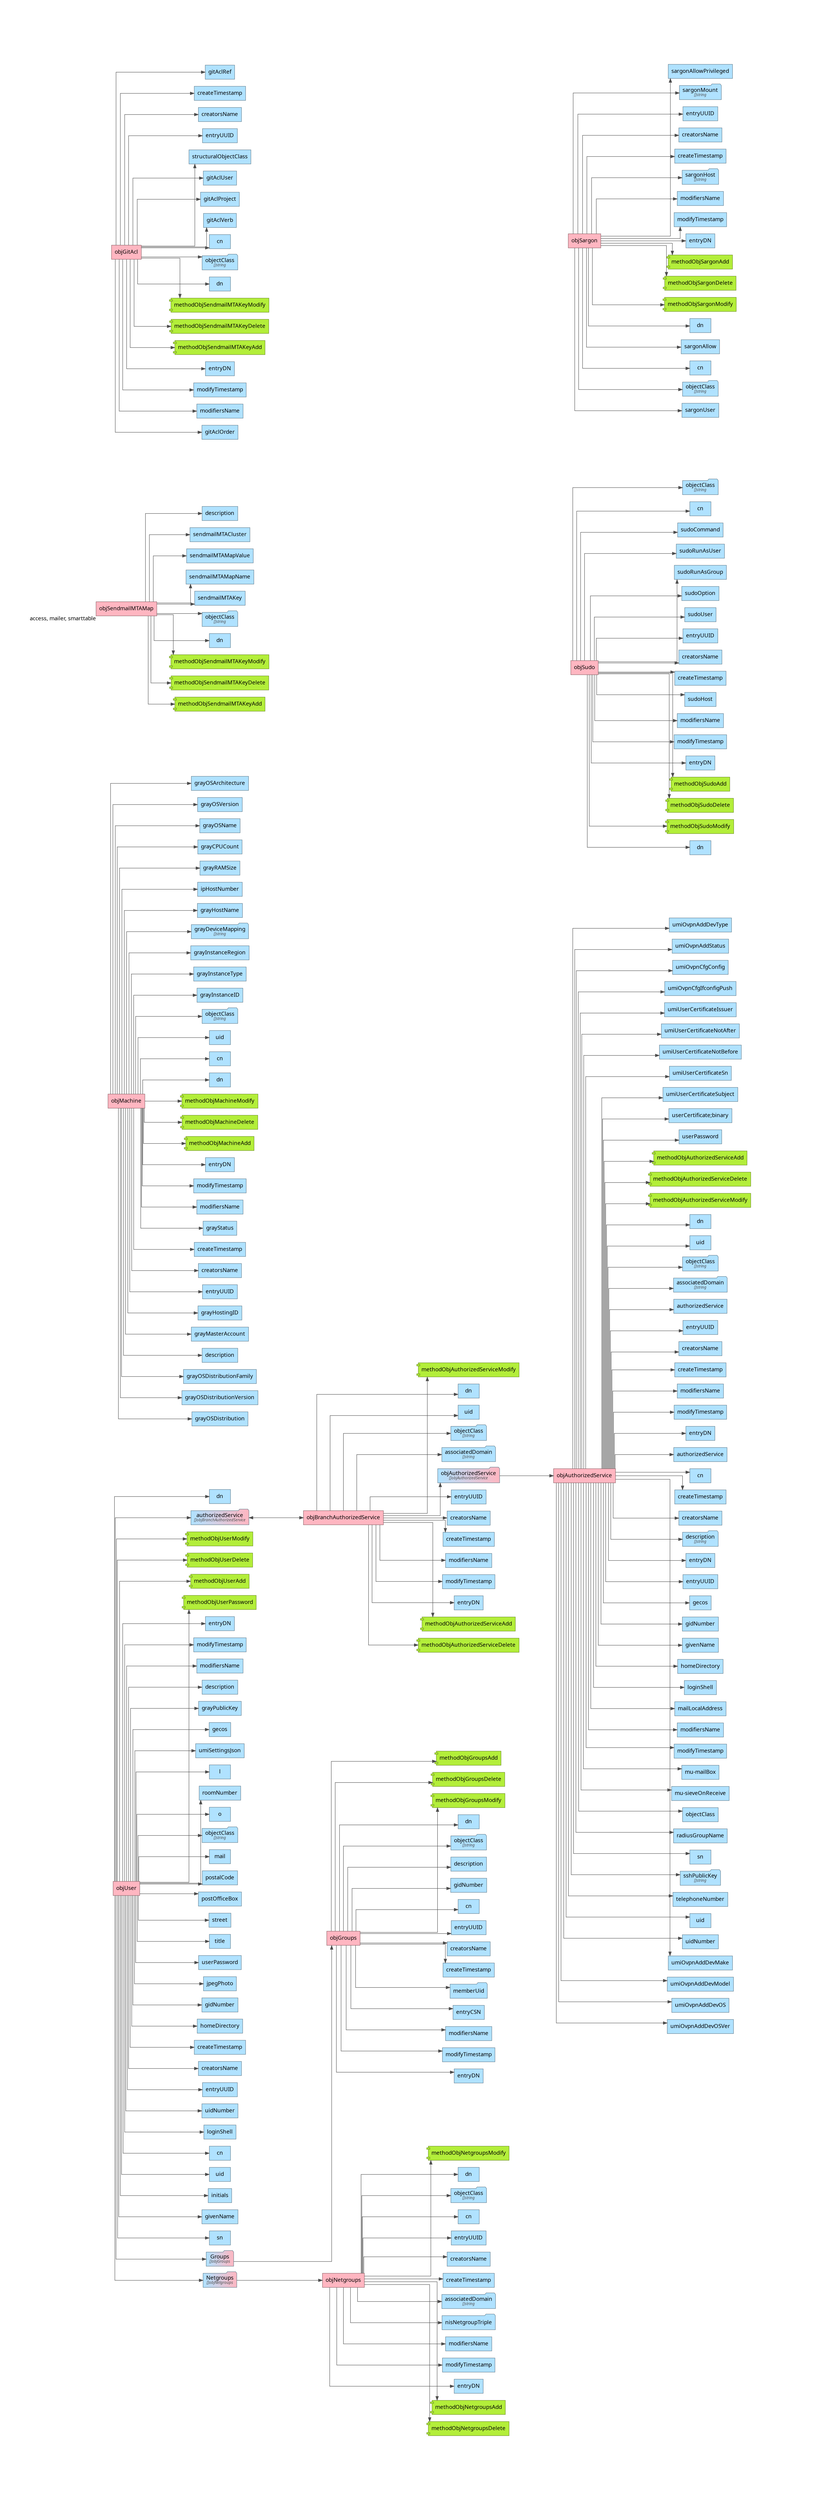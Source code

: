 # generated on: Mon, 26 Aug 2024 09:40:37 EEST
digraph BIBLICAL_GENEALOGY
{
	bgcolor="white";
	center="true"; 
	charset="utf8";
	concentrate="true";
	forcelabels="true";
	labeljust="r";
	margin="1.00,1.00"; 
	mclimit="99";
	# nodesep="0.25";
	ordering="out";
	outputorder="nodesfirst";
	rankdir="LR";
	# ranksep="0.2";
	ratio="fill";
	# searchsize="300";
	# size="33.1,46.8";
	splines="ortho";
	weight="2";
	
	graph [
	       #      fontsize="16",
	       labelloc="t",
	       labeljust="l",
	       label=""];
	#    node [ style="filled", fontname="Montserrat", fontsize="16" ];
	node [ shape="box", fillcolor="lightskyblue1", color="lightskyblue4", style="filled,solid", fontname="Input Mono", fontsize="14" ];
	edge [ color="gray30", arrowhead="normal", arrowtail="none", dir="both", style="solid", fontsize="14" ];
	
	# INDI
	
	# --- OBJECT USER
	"o0001" [ shape="box", fillcolor="lightpink", color="lightpink4", label="objUser", xlabel="" ];
	"m0001" [ shape="component", fillcolor="olivedrab2", color="olivedrab4", label="methodObjUserPassword", xlabel="" ];
	"m0002" [ shape="component", fillcolor="olivedrab2", color="olivedrab4", label="methodObjUserAdd", xlabel="" ];
	"m0003" [ shape="component", fillcolor="olivedrab2", color="olivedrab4", label="methodObjUserDelete", xlabel="" ];
	"m0004" [ shape="component", fillcolor="olivedrab2", color="olivedrab4", label="methodObjUserModify", xlabel="" ];
	"a0001" [ label="dn", xlabel="" ];
	"a0002" [ label="sn", xlabel="" ];
	"a0003" [ label="givenName", xlabel="" ];
	"a0004" [ label="initials", xlabel="" ];
	"a0005" [ label="uid", xlabel="" ];
	"a0006" [ label="cn", xlabel="" ];
	"a0007" [ label="loginShell", xlabel="" ];
	"a0008" [ label="uidNumber", xlabel="" ];
	"a0009" [ label="entryUUID", xlabel="" ];
	"a0010" [ label="creatorsName", xlabel="" ];
	"a0011" [ label="createTimestamp", xlabel="" ];
	"a0012" [ label="homeDirectory", xlabel="" ];
	"a0013" [ label="gidNumber", xlabel="" ];
	"a0014" [ label="jpegPhoto", xlabel="" ];
	"a0015" [ label="userPassword", xlabel="" ];
	"a0016" [ label="title", xlabel="" ];
	"a0017" [ label="street", xlabel="" ];
	"a0018" [ label="postOfficeBox", xlabel="" ];
	"a0019" [ label="postalCode", xlabel="" ];
	"a0020" [ label="mail", xlabel="" ];
	"a0021" [ shape="folder", fillcolor="lightskyblue1", color="lightskyblue4", label=<objectClass<BR/><FONT COLOR="gray30" POINT-SIZE="10"><I>[]string</I></FONT>>, xlabel="" ];
	"a0022" [ label="o", xlabel="" ];
	"a0023" [ label="roomNumber", xlabel="" ];
	"a0024" [ label="l", xlabel="" ];
	"a0025" [ label="umiSettingsJson", xlabel="" ];
	"a0026" [ label="gecos", xlabel="" ];
	"a0027" [ label="grayPublicKey", xlabel="" ];
	"a0028" [ label="description", xlabel="" ];
	"a0029" [ label="modifiersName", xlabel="" ];
	"a0030" [ label="modifyTimestamp", xlabel="" ];
	"a0031" [ label="entryDN", xlabel="" ];
	"a0032" [ shape="folder", fillcolor="lightskyblue1:lightpink", color="lightskyblue4", label=<authorizedService<BR/><FONT COLOR="gray30" POINT-SIZE="10"><I>[]objBranchAuthorizedService</I></FONT>>, xlabel="" ];
	"a0045" [ shape="folder", fillcolor="lightskyblue1:lightpink", color="lightskyblue4", label=<Groups<BR/><FONT COLOR="gray30" POINT-SIZE="10"><I>[]objGroups</I></FONT>>, xlabel="" ];
	"a0046" [ shape="folder", fillcolor="lightskyblue1:lightpink", color="lightskyblue4", label=<Netgroups<BR/><FONT COLOR="gray30" POINT-SIZE="10"><I>[]objNetgroups</I></FONT>>, xlabel="" ];
	
	# --- OBJECT BRANCH OF AUTHORIZEDSERVICE
	"o0002" [ shape="box", fillcolor="lightpink", color="lightpink4", label="objBranchAuthorizedService", xlabel="" ];
	"m0005" [ shape="component", fillcolor="olivedrab2", color="olivedrab4", label="methodObjAuthorizedServiceAdd", xlabel="" ];
	"m0006" [ shape="component", fillcolor="olivedrab2", color="olivedrab4", label="methodObjAuthorizedServiceDelete", xlabel="" ];
	"m0007" [ shape="component", fillcolor="olivedrab2", color="olivedrab4", label="methodObjAuthorizedServiceModify", xlabel="" ];
	"a0033" [ label="dn", xlabel="" ];
	"a0034" [ label="uid", xlabel="" ];
	"a0036" [ shape="folder", fillcolor="lightskyblue1", color="lightskyblue4", label=<objectClass<BR/><FONT COLOR="gray30" POINT-SIZE="10"><I>[]string</I></FONT>>, xlabel="" ];
	"a0037" [ shape="folder", fillcolor="lightskyblue1", color="lightskyblue4", label=<associatedDomain<BR/><FONT COLOR="gray30" POINT-SIZE="10"><I>[]string</I></FONT>>, xlabel="" ];
	"a0038" [ shape="folder", fillcolor="lightskyblue1:lightpink", color="lightskyblue4", label=<objAuthorizedService<BR/><FONT COLOR="gray30" POINT-SIZE="10"><I>[]objAuthorizedService</I></FONT>>, xlabel="" ];
	"a0039" [ label="entryUUID", xlabel="" ];
	"a0040" [ label="creatorsName", xlabel="" ];
	"a0041" [ label="createTimestamp", xlabel="" ];
	"a0042" [ label="modifiersName", xlabel="" ];
	"a0043" [ label="modifyTimestamp", xlabel="" ];
	"a0044" [ label="entryDN", xlabel="" ];
        
	# --- OBJECT GROUPS
	"o0003" [ shape="box", fillcolor="lightpink", color="lightpink4", label="objGroups", xlabel="" ];
	"m0008" [ shape="component", fillcolor="olivedrab2", color="olivedrab4", label="methodObjGroupsAdd", xlabel="" ];
	"m0009" [ shape="component", fillcolor="olivedrab2", color="olivedrab4", label="methodObjGroupsDelete", xlabel="" ];
	"m0010" [ shape="component", fillcolor="olivedrab2", color="olivedrab4", label="methodObjGroupsModify", xlabel="" ];
	
	"a0059" [ label="dn", xlabel="" ];
	"a0047" [ shape="folder", fillcolor="lightskyblue1", color="lightskyblue4", label=<objectClass<BR/><FONT COLOR="gray30" POINT-SIZE="10"><I>[]string</I></FONT>>, xlabel="" ];
	"a0048" [ label="description", xlabel="" ];
	"a0049" [ label="gidNumber", xlabel="" ];
	"a0050" [ label="cn", xlabel="" ];
	"a0051" [ label="entryUUID", xlabel="" ];
	"a0052" [ label="creatorsName", xlabel="" ];
	"a0053" [ label="createTimestamp", xlabel="" ];
	"a0054" [ shape="folder", fillcolor="lightskyblue1", color="lightskyblue4", label=<memberUid<BR/><FONT COLOR="gray30" POINT-SIZE="10"><I>[]string</I></FONT>>, xlabel="" ];
	"a0054" [ label="memberUid", xlabel="" ];
	"a0055" [ label="entryCSN", xlabel="" ];
	"a0056" [ label="modifiersName", xlabel="" ];
	"a0057" [ label="modifyTimestamp", xlabel="" ];
	"a0058" [ label="entryDN", xlabel="" ];
	
	# --- OBJECT NETGROUPS
	"o0004" [ shape="box", fillcolor="lightpink", color="lightpink4", label="objNetgroups", xlabel="" ];
	"m0011" [ shape="component", fillcolor="olivedrab2", color="olivedrab4", label="methodObjNetgroupsAdd", xlabel="" ];
	"m0012" [ shape="component", fillcolor="olivedrab2", color="olivedrab4", label="methodObjNetgroupsDelete", xlabel="" ];
	"m0013" [ shape="component", fillcolor="olivedrab2", color="olivedrab4", label="methodObjNetgroupsModify", xlabel="" ];
	"a0099" [ label="dn", xlabel="" ];
	"a0060" [ shape="folder", fillcolor="lightskyblue1", color="lightskyblue4", label=<objectClass<BR/><FONT COLOR="gray30" POINT-SIZE="10"><I>[]string</I></FONT>>, xlabel="" ];
	"a0061" [ label="cn", xlabel="" ];
	"a0062" [ label="entryUUID", xlabel="" ];
	"a0063" [ label="creatorsName", xlabel="" ];
	"a0064" [ label="createTimestamp", xlabel="" ];
	"a0065" [ shape="folder", fillcolor="lightskyblue1", color="lightskyblue4", label=<associatedDomain<BR/><FONT COLOR="gray30" POINT-SIZE="10"><I>[]string</I></FONT>>, xlabel="" ];
	"a0066" [ shape="folder", fillcolor="lightskyblue1", color="lightskyblue4", label=<nisNetgroupTriple<BR/><FONT COLOR="gray30" POINT-SIZE="10"><I>[]string</I></FONT>>, xlabel="" ];
	"a0066" [ label="nisNetgroupTriple", xlabel="" ];
	"a0067" [ label="modifiersName", xlabel="" ];
	"a0068" [ label="modifyTimestamp", xlabel="" ];
	"a0069" [ label="entryDN", xlabel="" ];
	
	# --- OBJECT SUDOers
	"o0005" [ shape="box", fillcolor="lightpink", color="lightpink4", label="objSudo", xlabel="" ];
	"m0014" [ shape="component", fillcolor="olivedrab2", color="olivedrab4", label="methodObjSudoAdd", xlabel="" ];
	"m0015" [ shape="component", fillcolor="olivedrab2", color="olivedrab4", label="methodObjSudoDelete", xlabel="" ];
	"m0016" [ shape="component", fillcolor="olivedrab2", color="olivedrab4", label="methodObjSudoModify", xlabel="" ];
	"a0070" [ label="dn", xlabel="" ];
	"a0071" [ shape="folder", fillcolor="lightskyblue1", color="lightskyblue4", label=<objectClass<BR/><FONT COLOR="gray30" POINT-SIZE="10"><I>[]string</I></FONT>>, xlabel="" ];
	"a0072" [ label="cn", xlabel="" ];
	"a0073" [ label="sudoCommand", xlabel="" ];
	"a0074" [ label="sudoRunAsUser", xlabel="" ];
	"a0075" [ label="sudoRunAsGroup", xlabel="" ];
	"a0076" [ label="sudoOption", xlabel="" ];
	"a0077" [ label="sudoUser", xlabel="" ];
	"a0078" [ label="entryUUID", xlabel="" ];
	"a0079" [ label="creatorsName", xlabel="" ];
	"a0080" [ label="createTimestamp", xlabel="" ];
	"a0081" [ label="sudoHost", xlabel="" ];
	"a0082" [ label="modifiersName", xlabel="" ];
	"a0083" [ label="modifyTimestamp", xlabel="" ];
	"a0084" [ label="entryDN", xlabel="" ];
	
	# --- OBJECT SARGON
	"o0006" [ shape="box", fillcolor="lightpink", color="lightpink4", label="objSargon", xlabel="" ];
	"m0017" [ shape="component", fillcolor="olivedrab2", color="olivedrab4", label="methodObjSargonAdd", xlabel="" ];
	"m0018" [ shape="component", fillcolor="olivedrab2", color="olivedrab4", label="methodObjSargonDelete", xlabel="" ];
	"m0019" [ shape="component", fillcolor="olivedrab2", color="olivedrab4", label="methodObjSargonModify", xlabel="" ];
	"a0085" [ label="dn", xlabel="" ];
	"a0086" [ label="sargonAllow", xlabel="" ];
	"a0087" [ label="cn", xlabel="" ];
	"a0088" [ shape="folder", fillcolor="lightskyblue1", color="lightskyblue4", label=<objectClass<BR/><FONT COLOR="gray30" POINT-SIZE="10"><I>[]string</I></FONT>>, xlabel="" ];
	"a0089" [ label="sargonUser", xlabel="" ];
	"a0090" [ label="sargonAllowPrivileged", xlabel="" ];
	"a0091" [ shape="folder", fillcolor="lightskyblue1", color="lightskyblue4", label=<sargonMount<BR/><FONT COLOR="gray30" POINT-SIZE="10"><I>[]string</I></FONT>>, xlabel="" ];
	"a0092" [ label="entryUUID", xlabel="" ];
	"a0093" [ label="creatorsName", xlabel="" ];
	"a0094" [ label="createTimestamp", xlabel="" ];
	"a0095" [ shape="folder", fillcolor="lightskyblue1", color="lightskyblue4", label=<sargonHost<BR/><FONT COLOR="gray30" POINT-SIZE="10"><I>[]string</I></FONT>>, xlabel="" ];
	"a0096" [ label="modifiersName", xlabel="" ];
	"a0097" [ label="modifyTimestamp", xlabel="" ];
	"a0098" [ label="entryDN", xlabel="" ];
	
	# --- OBJECT MACHINE
	"o0007" [ shape="box", fillcolor="lightpink", color="lightpink4", label="objMachine", xlabel="" ];
	"m0020" [ shape="component", fillcolor="olivedrab2", color="olivedrab4", label="methodObjMachineAdd", xlabel="" ];
	"m0021" [ shape="component", fillcolor="olivedrab2", color="olivedrab4", label="methodObjMachineDelete", xlabel="" ];
	"m0022" [ shape="component", fillcolor="olivedrab2", color="olivedrab4", label="methodObjMachineModify", xlabel="" ];
	"a0100" [ label="dn", xlabel="" ];
	"a0101" [ label="cn", xlabel="" ];
	"a0102" [ label="uid", xlabel="" ];
	"a0103" [ shape="folder", fillcolor="lightskyblue1", color="lightskyblue4", label=<objectClass<BR/><FONT COLOR="gray30" POINT-SIZE="10"><I>[]string</I></FONT>>, xlabel="" ];
	"a0104" [ label="grayInstanceID", xlabel="" ];
	"a0105" [ label="grayInstanceType", xlabel="" ];
	"a0106" [ label="grayInstanceRegion", xlabel="" ];
	"a0107" [ shape="folder", fillcolor="lightskyblue1", color="lightskyblue4", label=<grayDeviceMapping<BR/><FONT COLOR="gray30" POINT-SIZE="10"><I>[]string</I></FONT>>, xlabel="" ];
	"a0108" [ label="grayHostName", xlabel="" ];
	"a0109" [ label="ipHostNumber", xlabel="" ];
	"a0110" [ label="grayRAMSize", xlabel="" ];
	"a0111" [ label="grayCPUCount", xlabel="" ];
	"a0112" [ label="grayOSName", xlabel="" ];
	"a0113" [ label="grayOSVersion", xlabel="" ];
	"a0114" [ label="grayOSArchitecture", xlabel="" ];
	"a0115" [ label="grayOSDistribution", xlabel="" ];
	"a0116" [ label="grayOSDistributionVersion", xlabel="" ];
	"a0117" [ label="grayOSDistributionFamily", xlabel="" ];
	"a0118" [ label="description", xlabel="" ];
	"a0119" [ label="grayMasterAccount", xlabel="" ];
	"a0120" [ label="grayHostingID", xlabel="" ];
	"a0121" [ label="entryUUID", xlabel="" ];
	"a0122" [ label="creatorsName", xlabel="" ];
	"a0123" [ label="createTimestamp", xlabel="" ];
	"a0124" [ label="grayStatus", xlabel="" ];
	"a0125" [ label="modifiersName", xlabel="" ];
	"a0126" [ label="modifyTimestamp", xlabel="" ];
	"a0127" [ label="entryDN", xlabel="" ];
	
	# --- OBJECT AUTHORIZEDSERVICE
	"o0008" [ shape="box", fillcolor="lightpink", color="lightpink4", label="objAuthorizedService", xlabel="" ];
	"m0023" [ shape="component", fillcolor="olivedrab2", color="olivedrab4", label="methodObjAuthorizedServiceAdd", xlabel="" ];
	"m0024" [ shape="component", fillcolor="olivedrab2", color="olivedrab4", label="methodObjAuthorizedServiceDelete", xlabel="" ];
	"m0025" [ shape="component", fillcolor="olivedrab2", color="olivedrab4", label="methodObjAuthorizedServiceModify", xlabel="" ];
	"a0128" [ label="dn", xlabel="" ];
	"a0129" [ label="uid", xlabel="" ];
	"a0130" [ shape="folder", fillcolor="lightskyblue1", color="lightskyblue4", label=<objectClass<BR/><FONT COLOR="gray30" POINT-SIZE="10"><I>[]string</I></FONT>>, xlabel="" ];
	"a0131" [ shape="folder", fillcolor="lightskyblue1", color="lightskyblue4", label=<associatedDomain<BR/><FONT COLOR="gray30" POINT-SIZE="10"><I>[]string</I></FONT>>, xlabel="" ];
	"a0132" [ label="authorizedService", xlabel="" ];
	"a0133" [ label="entryUUID", xlabel="" ];
	"a0134" [ label="creatorsName", xlabel="" ];
	"a0135" [ label="createTimestamp", xlabel="" ];
	"a0136" [ label="modifiersName", xlabel="" ];
	"a0137" [ label="modifyTimestamp", xlabel="" ];
	"a0138" [ label="entryDN", xlabel="" ];
	
	"a0139" [ label="authorizedService", xlabel="" ];
	"a0140" [ label="cn", xlabel="" ];
	"a0141" [ label="createTimestamp", xlabel="" ];
	"a0142" [ label="creatorsName", xlabel="" ];
	"a0143" [ shape="folder", fillcolor="lightskyblue1", color="lightskyblue4", label=<description<BR/><FONT COLOR="gray30" POINT-SIZE="10"><I>[]string</I></FONT>>, xlabel="" ];
	"a0144" [ label="entryDN", xlabel="" ];
	"a0145" [ label="entryUUID", xlabel="" ];
	"a0146" [ label="gecos", xlabel="" ];
	"a0147" [ label="gidNumber", xlabel="" ];
	"a0148" [ label="givenName", xlabel="" ];
	"a0149" [ label="homeDirectory", xlabel="" ];
	"a0150" [ label="loginShell", xlabel="" ];
	"a0151" [ label="mailLocalAddress", xlabel="" ];
	"a0152" [ label="modifiersName", xlabel="" ];
	"a0153" [ label="modifyTimestamp", xlabel="" ];
	"a0154" [ label="mu-mailBox", xlabel="" ];
	"a0155" [ label="mu-sieveOnReceive", xlabel="" ];
	"a0156" [ label="objectClass", xlabel="" ];
	"a0157" [ label="radiusGroupName", xlabel="" ];
	"a0158" [ label="sn", xlabel="" ];
	"a0159" [ shape="folder", fillcolor="lightskyblue1", color="lightskyblue4", label=<sshPublicKey<BR/><FONT COLOR="gray30" POINT-SIZE="10"><I>[]string</I></FONT>>, xlabel="" ];
	"a0160" [ label="telephoneNumber", xlabel="" ];
	"a0161" [ label="uid", xlabel="" ];
	"a0162" [ label="uidNumber", xlabel="" ];
	"a0163" [ label="umiOvpnAddDevMake", xlabel="" ];
	"a0164" [ label="umiOvpnAddDevModel", xlabel="" ];
	"a0165" [ label="umiOvpnAddDevOS", xlabel="" ];
	"a0166" [ label="umiOvpnAddDevOSVer", xlabel="" ];
	"a0167" [ label="umiOvpnAddDevType", xlabel="" ];
	"a0168" [ label="umiOvpnAddStatus", xlabel="" ];
	"a0169" [ label="umiOvpnCfgConfig", xlabel="" ];
	"a0170" [ label="umiOvpnCfgIfconfigPush", xlabel="" ];
	"a0171" [ label="umiUserCertificateIssuer", xlabel="" ];
	"a0172" [ label="umiUserCertificateNotAfter", xlabel="" ];
	"a0173" [ label="umiUserCertificateNotBefore", xlabel="" ];
	"a0174" [ label="umiUserCertificateSn", xlabel="" ];
	"a0175" [ label="umiUserCertificateSubject", xlabel="" ];
	"a0176" [ label="userCertificate;binary", xlabel="" ];
	"a0177" [ label="userPassword", xlabel="" ];
	
	# --- OBJECT OBJSENDMAILMTAMAP
	"o0009" [ shape="box", fillcolor="lightpink", color="lightpink4", label="objSendmailMTAMap", xlabel="access, mailer, smarttable" ];
	"m0026" [ shape="component", fillcolor="olivedrab2", color="olivedrab4", label="methodObjSendmailMTAKeyAdd", xlabel="" ];
	"m0027" [ shape="component", fillcolor="olivedrab2", color="olivedrab4", label="methodObjSendmailMTAKeyDelete", xlabel="" ];
	"m0028" [ shape="component", fillcolor="olivedrab2", color="olivedrab4", label="methodObjSendmailMTAKeyModify", xlabel="" ];
	"a0178" [ label="dn", xlabel="" ];
	"a0179" [ shape="folder", fillcolor="lightskyblue1", color="lightskyblue4", label=<objectClass<BR/><FONT COLOR="gray30" POINT-SIZE="10"><I>[]string</I></FONT>>, xlabel="" ];
	"a0180" [ label="sendmailMTAKey", xlabel="" ];
	"a0181" [ label="sendmailMTAMapName", xlabel="" ];
	"a0182" [ label="sendmailMTAMapValue", xlabel="" ];
	"a0183" [ label="sendmailMTACluster", xlabel="" ];
	"a0184" [ label="description", xlabel="" ];

	# --- OBJECT GITACL
	"o0010" [ shape="box", fillcolor="lightpink", color="lightpink4", label="objGitAcl", xlabel="" ];
	"m0029" [ shape="component", fillcolor="olivedrab2", color="olivedrab4", label="methodObjSendmailMTAKeyAdd", xlabel="" ];
	"m0030" [ shape="component", fillcolor="olivedrab2", color="olivedrab4", label="methodObjSendmailMTAKeyDelete", xlabel="" ];
	"m0031" [ shape="component", fillcolor="olivedrab2", color="olivedrab4", label="methodObjSendmailMTAKeyModify", xlabel="" ];
	"a0185" [ label="dn", xlabel="" ];
	"a0186" [ shape="folder", fillcolor="lightskyblue1", color="lightskyblue4", label=<objectClass<BR/><FONT COLOR="gray30" POINT-SIZE="10"><I>[]string</I></FONT>>, xlabel="" ];
	"a0187" [ label="cn", xlabel="" ];
	"a0188" [ label="gitAclVerb", xlabel="" ];
	"a0189" [ label="gitAclProject", xlabel="" ];
	"a0190" [ label="gitAclUser", xlabel="" ];
	"a0191" [ label="structuralObjectClass", xlabel="" ];
	"a0192" [ label="entryUUID", xlabel="" ];
	"a0193" [ label="creatorsName", xlabel="" ];
	"a0194" [ label="createTimestamp", xlabel="" ];
	"a0195" [ label="gitAclRef", xlabel="" ];
	"a0196" [ label="gitAclOrder", xlabel="" ];
	"a0197" [ label="modifiersName", xlabel="" ];
	"a0198" [ label="modifyTimestamp", xlabel="" ];
	"a0199" [ label="entryDN", xlabel="" ];


	# LINKS AND SUBGRAPHS

	
	subgraph cluster_o0001
	{
		style="invis";
		
		"o0001" -> "a0032"
		"o0001" -> "a0001"
		"o0001" -> "a0045"
		"o0001" -> "a0046"
		"a0032" -> "o0002"
		"o0001" -> "a0002"
		"o0001" -> "a0003"
		"o0001" -> "a0004"
		"o0001" -> "a0005"
		"o0001" -> "a0006"
		"o0001" -> "a0007"
		"o0001" -> "a0008"
		"o0001" -> "a0009"
		"o0001" -> "a0010"
		"o0001" -> "a0011"
		"o0001" -> "a0012"
		"o0001" -> "a0013"
		"o0001" -> "a0014"
		"o0001" -> "a0015"
		"o0001" -> "a0016"
		"o0001" -> "a0017"
		"o0001" -> "a0018"
		"o0001" -> "a0019"
		"o0001" -> "a0020"
		"o0001" -> "a0021"
		"o0001" -> "a0022"
		"o0001" -> "a0023"
		"o0001" -> "a0024"
		"o0001" -> "a0025"
		"o0001" -> "a0026"
		"o0001" -> "a0027"
		"o0001" -> "a0028"
		"o0001" -> "a0029"
		"o0001" -> "a0030"
		"o0001" -> "a0031"
		"a0045" -> "o0003"
		"a0046" -> "o0004"
		"o0001" -> "m0001"
		"o0001" -> "m0002"
		"o0001" -> "m0003"
		"o0001" -> "m0004"
	}
	
	subgraph cluster_o0002
	{
		style="invis";
		margin="80"; 
		
		"o0002" -> "a0032"
		"o0002" -> "a0033"
		"o0002" -> "a0034"
		"o0002" -> "a0036"
		"o0002" -> "a0037"
		"o0002" -> "a0038"
		"o0002" -> "a0039"
		"o0002" -> "a0040"
		"o0002" -> "a0041"
		"o0002" -> "a0042"
		"o0002" -> "a0043"
		"o0002" -> "a0044"
		"o0002" -> "m0005"
		"o0002" -> "m0006"
		"o0002" -> "m0007"
		"a0038" -> "o0008"
	}
	
	subgraph cluster_o0008
	{
		style="invis";
		margin="80"; 
		
		"o0008" -> "m0023"
		"o0008" -> "m0024"
		"o0008" -> "m0025"
		"o0008" -> "a0128"
		"o0008" -> "a0129"
		"o0008" -> "a0130"
		"o0008" -> "a0131"
		"o0008" -> "a0132"
		"o0008" -> "a0133"
		"o0008" -> "a0134"
		"o0008" -> "a0135"
		"o0008" -> "a0136"
		"o0008" -> "a0137"
		"o0008" -> "a0138"
		"o0008" -> "a0139"
		"o0008" -> "a0140"
		"o0008" -> "a0141"
		"o0008" -> "a0142"
		"o0008" -> "a0143"
		"o0008" -> "a0144"
		"o0008" -> "a0145"
		"o0008" -> "a0146"
		"o0008" -> "a0147"
		"o0008" -> "a0148"
		"o0008" -> "a0149"
		"o0008" -> "a0150"
		"o0008" -> "a0151"
		"o0008" -> "a0152"
		"o0008" -> "a0153"
		"o0008" -> "a0154"
		"o0008" -> "a0155"
		"o0008" -> "a0156"
		"o0008" -> "a0157"
		"o0008" -> "a0158"
		"o0008" -> "a0159"
		"o0008" -> "a0160"
		"o0008" -> "a0161"
		"o0008" -> "a0162"
		"o0008" -> "a0163"
		"o0008" -> "a0164"
		"o0008" -> "a0165"
		"o0008" -> "a0166"
		"o0008" -> "a0167"
		"o0008" -> "a0168"
		"o0008" -> "a0169"
		"o0008" -> "a0170"
		"o0008" -> "a0171"
		"o0008" -> "a0172"
		"o0008" -> "a0173"
		"o0008" -> "a0174"
		"o0008" -> "a0175"
		"o0008" -> "a0176"
		"o0008" -> "a0177"
	}
	
	subgraph cluster_o0003
	{
		style="invis";
		margin="80"; 
		
		"o0003" -> "m0008"
		"o0003" -> "m0009"
		"o0003" -> "m0010"
		"o0003" -> "a0059"
		"o0003" -> "a0047"
		"o0003" -> "a0048"
		"o0003" -> "a0049"
		"o0003" -> "a0050"
		"o0003" -> "a0051"
		"o0003" -> "a0052"
		"o0003" -> "a0053"
		"o0003" -> "a0054"
		"o0003" -> "a0054"
		"o0003" -> "a0055"
		"o0003" -> "a0056"
		"o0003" -> "a0057"
		"o0003" -> "a0058"
	}
	
	subgraph cluster_o0004
	{
		style="invis";
		margin="80"; 
		
		"o0004" -> "m0011"
		"o0004" -> "m0012"
		"o0004" -> "m0013"
		"o0004" -> "a0099"
		"o0004" -> "a0060"
		"o0004" -> "a0061"
		"o0004" -> "a0062"
		"o0004" -> "a0063"
		"o0004" -> "a0064"
		"o0004" -> "a0065"
		"o0004" -> "a0066"
		"o0004" -> "a0067"
		"o0004" -> "a0068"
		"o0004" -> "a0069"
	}
	
	subgraph cluster_o0005
	{
		style="invis";
		margin="80"; 
		
		"o0005" -> "m0014";
		"o0005" -> "m0015";
		"o0005" -> "m0016";
		"o0005" -> "a0070";
		"o0005" -> "a0071";
		"o0005" -> "a0072";
		"o0005" -> "a0073";
		"o0005" -> "a0074";
		"o0005" -> "a0075";
		"o0005" -> "a0076";
		"o0005" -> "a0077";
		"o0005" -> "a0078";
		"o0005" -> "a0079";
		"o0005" -> "a0080";
		"o0005" -> "a0081";
		"o0005" -> "a0082";
		"o0005" -> "a0083";
		"o0005" -> "a0084";
	}
	
	subgraph cluster_o0006
	{
		style="invis";
		margin="80"; 
		
		"o0006" -> "m0017"
		"o0006" -> "m0018"
		"o0006" -> "m0019"
		"o0006" -> "a0085"
		"o0006" -> "a0086"
		"o0006" -> "a0087"
		"o0006" -> "a0088"
		"o0006" -> "a0089"
		"o0006" -> "a0090"
		"o0006" -> "a0091"
		"o0006" -> "a0092"
		"o0006" -> "a0093"
		"o0006" -> "a0094"
		"o0006" -> "a0095"
		"o0006" -> "a0096"
		"o0006" -> "a0097"
		"o0006" -> "a0098"
	}
	
	subgraph cluster_o0007
	{
		style="invis";
		margin="80";
		
		"o0007" -> "m0020"
		"o0007" -> "m0021"
		"o0007" -> "m0022"
		"o0007" -> "a0100"
		"o0007" -> "a0101"
		"o0007" -> "a0102"
		"o0007" -> "a0103"
		"o0007" -> "a0104"
		"o0007" -> "a0105"
		"o0007" -> "a0106"
		"o0007" -> "a0107"
		"o0007" -> "a0108"
		"o0007" -> "a0109"
		"o0007" -> "a0110"
		"o0007" -> "a0111"
		"o0007" -> "a0112"
		"o0007" -> "a0113"
		"o0007" -> "a0114"
		"o0007" -> "a0115"
		"o0007" -> "a0116"
		"o0007" -> "a0117"
		"o0007" -> "a0118"
		"o0007" -> "a0119"
		"o0007" -> "a0120"
		"o0007" -> "a0121"
		"o0007" -> "a0122"
		"o0007" -> "a0123"
		"o0007" -> "a0124"
		"o0007" -> "a0125"
		"o0007" -> "a0126"
		"o0007" -> "a0127"
	}

	subgraph cluster_o0009
	{
		style="invis";
		margin="80";

		"o0009" -> "m0026"
		"o0009" -> "m0027"
		"o0009" -> "m0028"
		"o0009" -> "a0178"
		"o0009" -> "a0179"
		"o0009" -> "a0180"
		"o0009" -> "a0181"
		"o0009" -> "a0182"
		"o0009" -> "a0183"
		"o0009" -> "a0184"
	}

	subgraph cluster_o0010
	{
		style="invis";
		margin="80";

		"o0010" -> "m0029"
		"o0010" -> "m0030"
		"o0010" -> "m0031"
		"o0010" -> "a0185"
		"o0010" -> "a0186"
		"o0010" -> "a0187"
		"o0010" -> "a0188"
		"o0010" -> "a0189"
		"o0010" -> "a0190"
		"o0010" -> "a0191"
		"o0010" -> "a0192"
		"o0010" -> "a0193"
		"o0010" -> "a0194"
		"o0010" -> "a0195"
		"o0010" -> "a0196"
		"o0010" -> "a0197"
		"o0010" -> "a0198"
		"o0010" -> "a0199"
        }

        { rank=same; o0005; o0006; o0008; }
	
}
